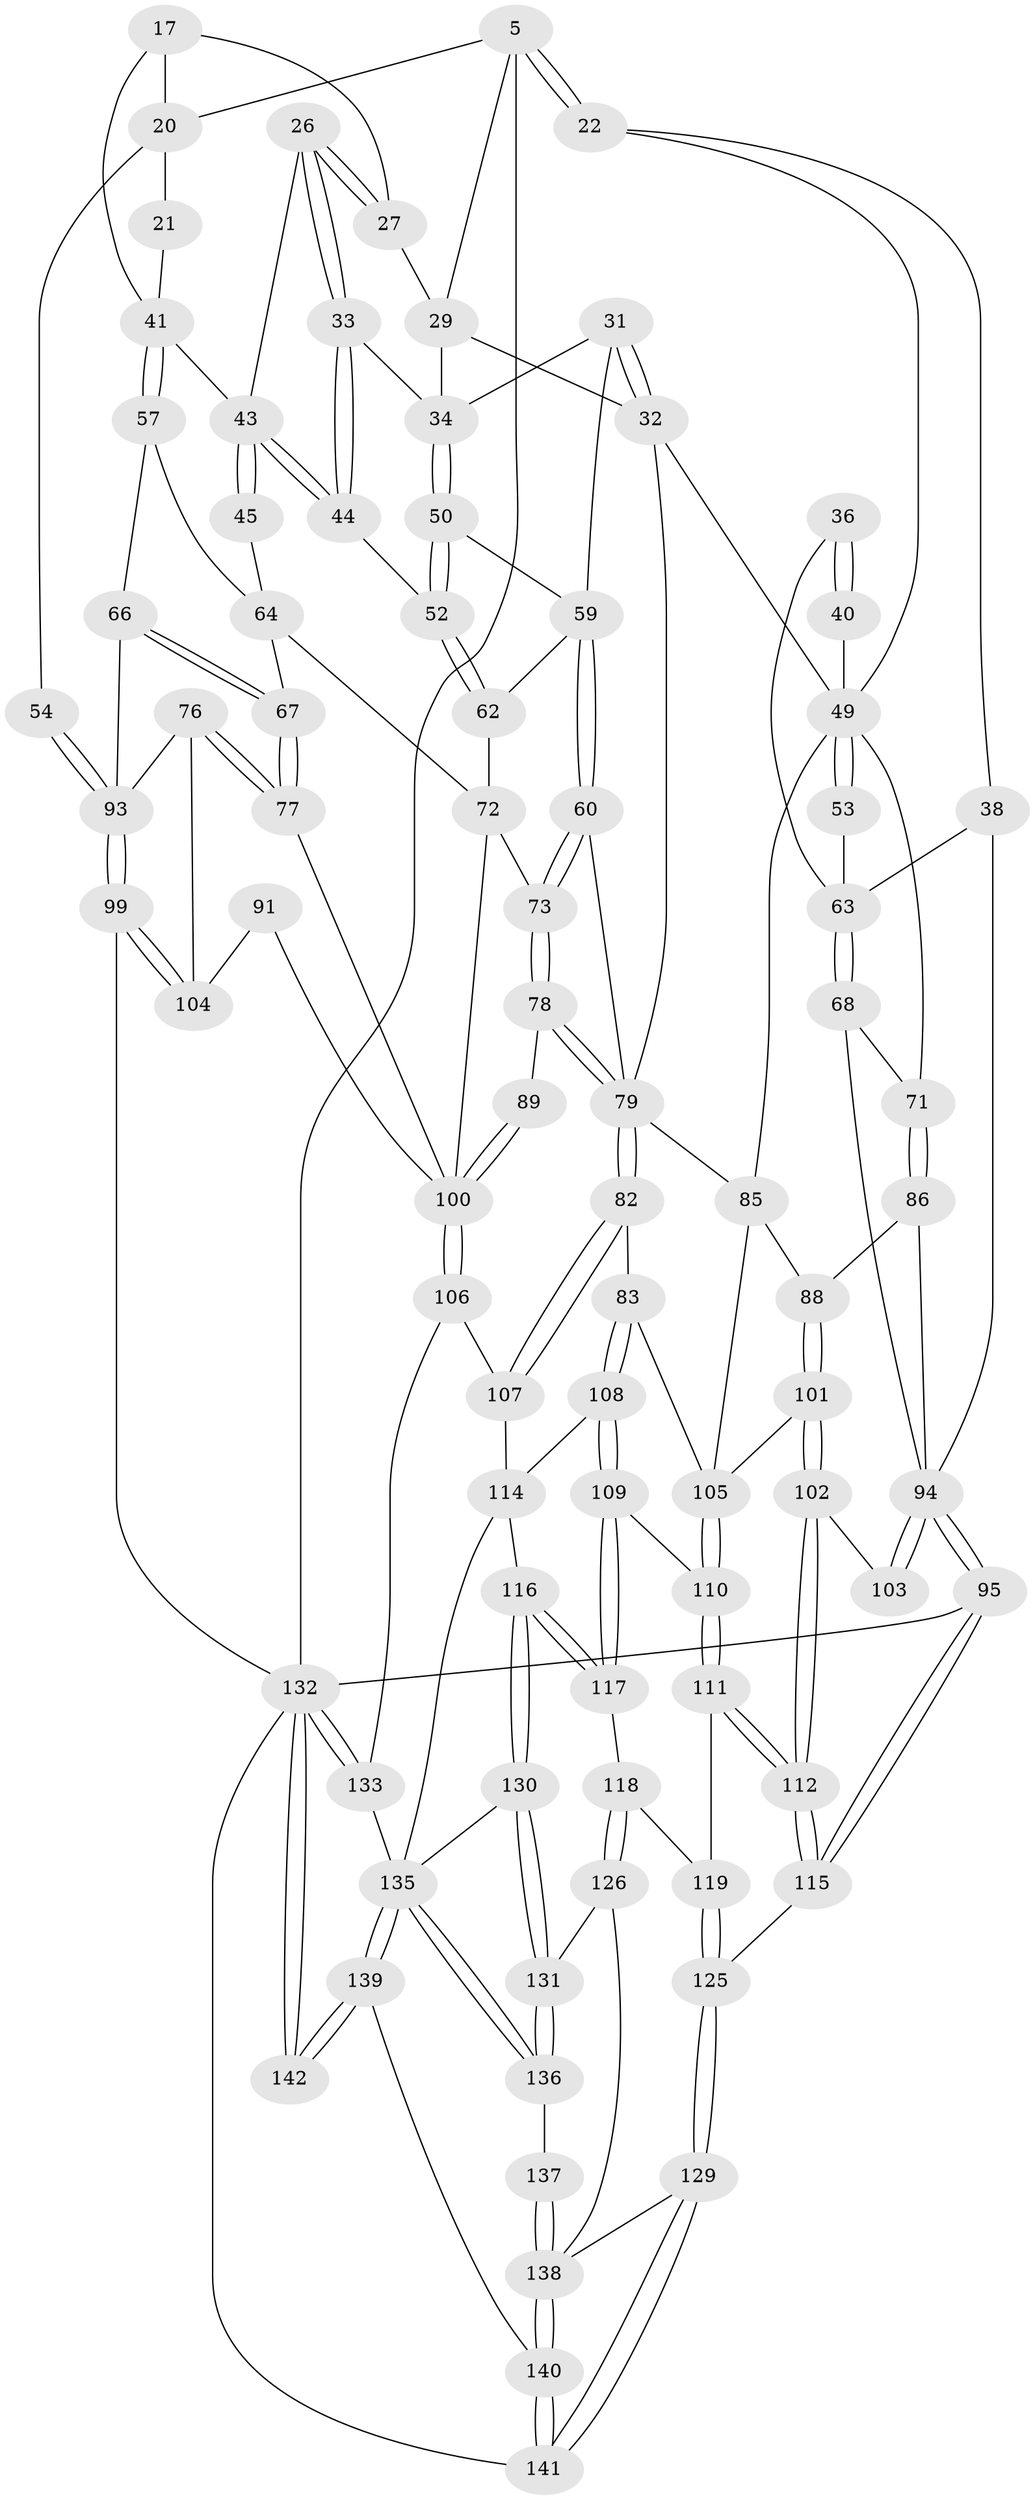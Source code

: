 // original degree distribution, {3: 0.014084507042253521, 4: 0.22535211267605634, 6: 0.2112676056338028, 5: 0.5492957746478874}
// Generated by graph-tools (version 1.1) at 2025/05/03/04/25 22:05:06]
// undirected, 85 vertices, 195 edges
graph export_dot {
graph [start="1"]
  node [color=gray90,style=filled];
  5 [pos="+0+0",super="+4"];
  17 [pos="+0.7745677189510579+0.049609433431611394"];
  20 [pos="+0.9819081162485706+0.11281455031024679",super="+16+19"];
  21 [pos="+0.9155560460145287+0.19267937302440985"];
  22 [pos="+0+0.033241022313528025",super="+11"];
  26 [pos="+0.6783743781563171+0.1673976502012604"];
  27 [pos="+0.6804237069954613+0.14772256295630204",super="+18"];
  29 [pos="+0.5357525418199199+0.09730080064494606",super="+13+12"];
  31 [pos="+0.5304766585659473+0.2537314227125419"];
  32 [pos="+0.42842546183184776+0.25933141247785896",super="+14+7"];
  33 [pos="+0.6526067861605793+0.20067673292016078"];
  34 [pos="+0.6382296362587553+0.20757968149285388",super="+30"];
  36 [pos="+0+0.25230206035219516"];
  38 [pos="+0+0.27824994619794385"];
  40 [pos="+0.11762589245762771+0.27870688070453187",super="+35"];
  41 [pos="+0.9061722606496863+0.22843230368551606",super="+28"];
  43 [pos="+0.7320467123032065+0.2932658697232319",super="+25+42"];
  44 [pos="+0.7032430971662651+0.2868757375782196"];
  45 [pos="+0.7701006178428583+0.32463909748824665"];
  49 [pos="+0.2601091055319106+0.3175711293597759",super="+8+48+9+39+10"];
  50 [pos="+0.6158365194899741+0.27391655674527937"];
  52 [pos="+0.6381651240188144+0.3040574983678956"];
  53 [pos="+0.146568711684451+0.29568054862851145"];
  54 [pos="+1+0.3217253083405924"];
  57 [pos="+0.9149019341530329+0.2604308920355978"];
  59 [pos="+0.55485068252945+0.34221565629086376",super="+51"];
  60 [pos="+0.4533668217070622+0.40492957505344335"];
  62 [pos="+0.6190711671219138+0.36505885226390034"];
  63 [pos="+0.09012086270623888+0.36165878189710393",super="+37"];
  64 [pos="+0.7793217440119361+0.3576806331949008",super="+58"];
  66 [pos="+0.9070019162718629+0.4079590346771018",super="+56"];
  67 [pos="+0.8338175058930629+0.4285997250335023"];
  68 [pos="+0.08465970102456868+0.42945133584735956"];
  71 [pos="+0.2894906811441328+0.3751704323898989"];
  72 [pos="+0.6390249954178077+0.45732486393003874",super="+65"];
  73 [pos="+0.5690360758361893+0.4696406523145445"];
  76 [pos="+0.9052367946746398+0.5589309673976639"];
  77 [pos="+0.8299404015003624+0.4739715373740902"];
  78 [pos="+0.5177646753773693+0.5727336527961961"];
  79 [pos="+0.4726042236858329+0.609732442382069",super="+61+46"];
  82 [pos="+0.4659088230695627+0.6224502675181293"];
  83 [pos="+0.4464777838885959+0.6319439262534565"];
  85 [pos="+0.30344997010229763+0.5434088871328103",super="+47"];
  86 [pos="+0.1358709976544595+0.5235566318155975"];
  88 [pos="+0.1887375104297747+0.5571200258808607"];
  89 [pos="+0.67725628506365+0.5854975822217535"];
  91 [pos="+0.7260943633934287+0.685213999101447"];
  93 [pos="+1+0.6275556981365",super="+75+74+55"];
  94 [pos="+0+0.6143449890324857",super="+70+87"];
  95 [pos="+0+0.8043559683949295"];
  99 [pos="+1+0.8295457568159227"];
  100 [pos="+0.7187323438265786+0.6886882067065611",super="+92+81"];
  101 [pos="+0.16066747224800065+0.6621182751546477"];
  102 [pos="+0.11697628385834237+0.6861929757266849"];
  103 [pos="+0.09172990119177798+0.6240569934479302"];
  104 [pos="+0.8771045615536338+0.6984896020189899",super="+90"];
  105 [pos="+0.2619165618101154+0.6552209787371696",super="+84"];
  106 [pos="+0.7158051101315719+0.6943992114636584"];
  107 [pos="+0.6136554968794579+0.7047805869158538"];
  108 [pos="+0.4448397944001181+0.6369165522208244"];
  109 [pos="+0.30743311976092513+0.7320610743929944"];
  110 [pos="+0.2764087515677068+0.6934935340313797"];
  111 [pos="+0.1931541539853711+0.7555883428466794"];
  112 [pos="+0.09298707204175968+0.7456231183470373"];
  114 [pos="+0.4451677463512157+0.7256426904274049",super="+113"];
  115 [pos="+0.03429846351731307+0.8104047288340503"];
  116 [pos="+0.3627836902577442+0.7974617147574006"];
  117 [pos="+0.31270051038494195+0.7785571885431971"];
  118 [pos="+0.29165966647859837+0.7948219239277212"];
  119 [pos="+0.2681418417756502+0.7976321028040182"];
  125 [pos="+0.13196145732045195+0.9114509902976565"];
  126 [pos="+0.2897437435249845+0.8959687918800339"];
  129 [pos="+0.15035919012420856+0.9449982078659139"];
  130 [pos="+0.39573027448000564+0.8521746287424952"];
  131 [pos="+0.36644035866895036+0.9049070143688598"];
  132 [pos="+0.8269007833021139+1",super="+120+97"];
  133 [pos="+0.7013879644136836+0.9260815168880425",super="+122"];
  135 [pos="+0.5379615307001636+0.9828021998004194",super="+134+124"];
  136 [pos="+0.37548486810877174+0.9386266382293968"];
  137 [pos="+0.35161362370534793+0.9865238010359523"];
  138 [pos="+0.34449254435189175+1",super="+128+127"];
  139 [pos="+0.5598091054692584+1"];
  140 [pos="+0.3519963730334636+1"];
  141 [pos="+0.13853163557224285+1"];
  142 [pos="+1+1"];
  5 -- 22 [weight=2];
  5 -- 22;
  5 -- 29;
  5 -- 20 [weight=2];
  5 -- 132 [weight=2];
  17 -- 27;
  17 -- 20;
  17 -- 41;
  20 -- 21 [weight=2];
  20 -- 54;
  21 -- 41;
  22 -- 38;
  22 -- 49;
  26 -- 27;
  26 -- 27;
  26 -- 33;
  26 -- 33;
  26 -- 43;
  27 -- 29 [weight=2];
  29 -- 32 [weight=2];
  29 -- 34;
  31 -- 32;
  31 -- 32;
  31 -- 34;
  31 -- 59;
  32 -- 49;
  32 -- 79;
  33 -- 34;
  33 -- 44;
  33 -- 44;
  34 -- 50;
  34 -- 50;
  36 -- 40 [weight=2];
  36 -- 40;
  36 -- 63;
  38 -- 63;
  38 -- 94;
  40 -- 49 [weight=2];
  41 -- 57;
  41 -- 57;
  41 -- 43 [weight=2];
  43 -- 44;
  43 -- 44;
  43 -- 45 [weight=2];
  43 -- 45;
  44 -- 52;
  45 -- 64;
  49 -- 53 [weight=2];
  49 -- 53;
  49 -- 71;
  49 -- 85;
  50 -- 52;
  50 -- 52;
  50 -- 59;
  52 -- 62;
  52 -- 62;
  53 -- 63;
  54 -- 93 [weight=2];
  54 -- 93;
  57 -- 64;
  57 -- 66;
  59 -- 60;
  59 -- 60;
  59 -- 62;
  60 -- 73;
  60 -- 73;
  60 -- 79;
  62 -- 72;
  63 -- 68;
  63 -- 68;
  64 -- 67;
  64 -- 72;
  66 -- 67;
  66 -- 67;
  66 -- 93 [weight=2];
  67 -- 77;
  67 -- 77;
  68 -- 71;
  68 -- 94;
  71 -- 86;
  71 -- 86;
  72 -- 73;
  72 -- 100;
  73 -- 78;
  73 -- 78;
  76 -- 77;
  76 -- 77;
  76 -- 104;
  76 -- 93;
  77 -- 100;
  78 -- 79;
  78 -- 79;
  78 -- 89;
  79 -- 82;
  79 -- 82;
  79 -- 85;
  82 -- 83;
  82 -- 107;
  82 -- 107;
  83 -- 108;
  83 -- 108;
  83 -- 105;
  85 -- 88;
  85 -- 105;
  86 -- 88;
  86 -- 94;
  88 -- 101;
  88 -- 101;
  89 -- 100 [weight=2];
  89 -- 100;
  91 -- 104 [weight=2];
  91 -- 100;
  93 -- 99;
  93 -- 99;
  94 -- 95;
  94 -- 95;
  94 -- 103 [weight=2];
  94 -- 103;
  95 -- 115;
  95 -- 115;
  95 -- 132;
  99 -- 104;
  99 -- 104;
  99 -- 132;
  100 -- 106;
  100 -- 106;
  101 -- 102;
  101 -- 102;
  101 -- 105;
  102 -- 103;
  102 -- 112;
  102 -- 112;
  105 -- 110;
  105 -- 110;
  106 -- 107;
  106 -- 133;
  107 -- 114;
  108 -- 109;
  108 -- 109;
  108 -- 114;
  109 -- 110;
  109 -- 117;
  109 -- 117;
  110 -- 111;
  110 -- 111;
  111 -- 112;
  111 -- 112;
  111 -- 119;
  112 -- 115;
  112 -- 115;
  114 -- 116;
  114 -- 135;
  115 -- 125;
  116 -- 117;
  116 -- 117;
  116 -- 130;
  116 -- 130;
  117 -- 118;
  118 -- 119;
  118 -- 126;
  118 -- 126;
  119 -- 125;
  119 -- 125;
  125 -- 129;
  125 -- 129;
  126 -- 131;
  126 -- 138;
  129 -- 141;
  129 -- 141;
  129 -- 138;
  130 -- 131;
  130 -- 131;
  130 -- 135;
  131 -- 136;
  131 -- 136;
  132 -- 133 [weight=2];
  132 -- 133;
  132 -- 142 [weight=2];
  132 -- 142;
  132 -- 141;
  133 -- 135 [weight=2];
  135 -- 136;
  135 -- 136;
  135 -- 139;
  135 -- 139;
  136 -- 137;
  137 -- 138 [weight=2];
  137 -- 138;
  138 -- 140;
  138 -- 140;
  139 -- 140;
  139 -- 142;
  139 -- 142;
  140 -- 141;
  140 -- 141;
}
